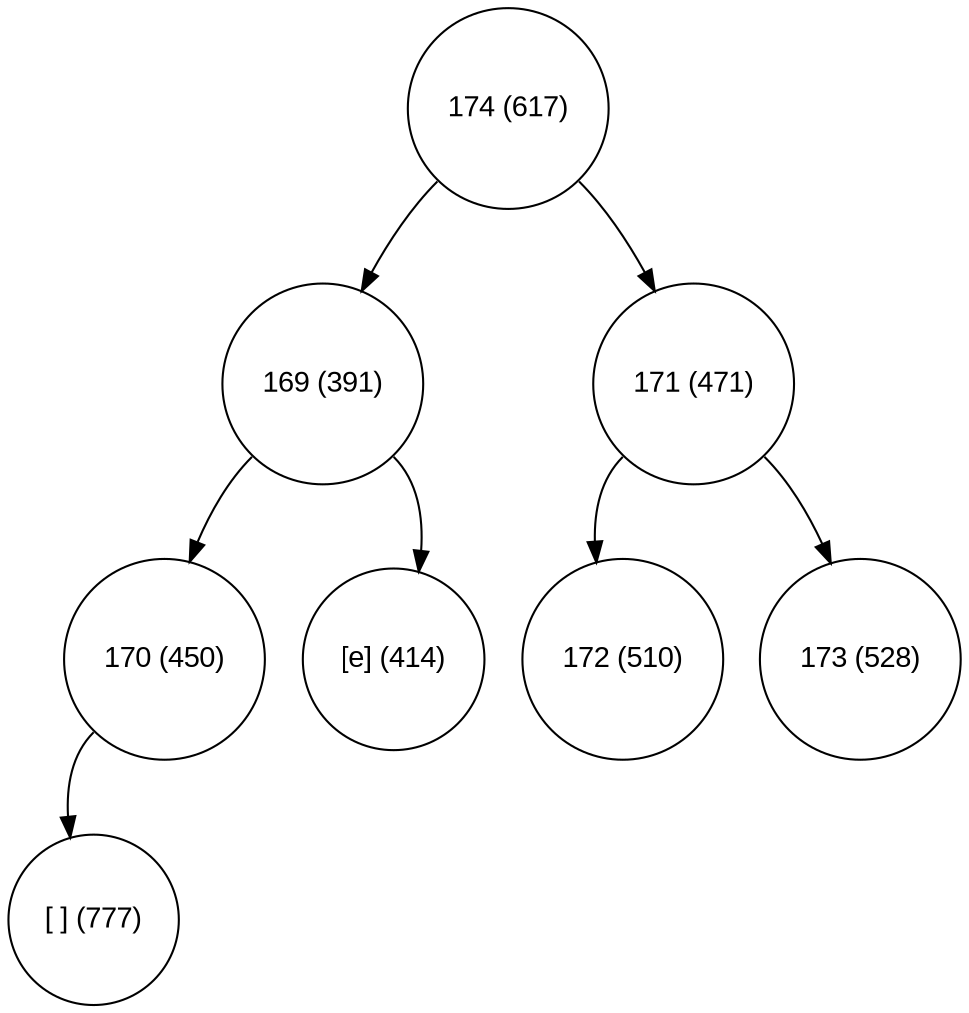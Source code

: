digraph move_down {
	node [fontname="Arial", shape="circle", width=0.5]; 

	0 [label = "174 (617)"];
	0:sw -> 1;
	1 [label = "169 (391)"];
	1:sw -> 3;
	3 [label = "170 (450)"];
	3:sw -> 7;
	7 [label = "[ ] (777)"];
	1:se -> 4;
	4 [label = "[e] (414)"];
	0:se -> 2;
	2 [label = "171 (471)"];
	2:sw -> 5;
	5 [label = "172 (510)"];
	2:se -> 6;
	6 [label = "173 (528)"];
}
